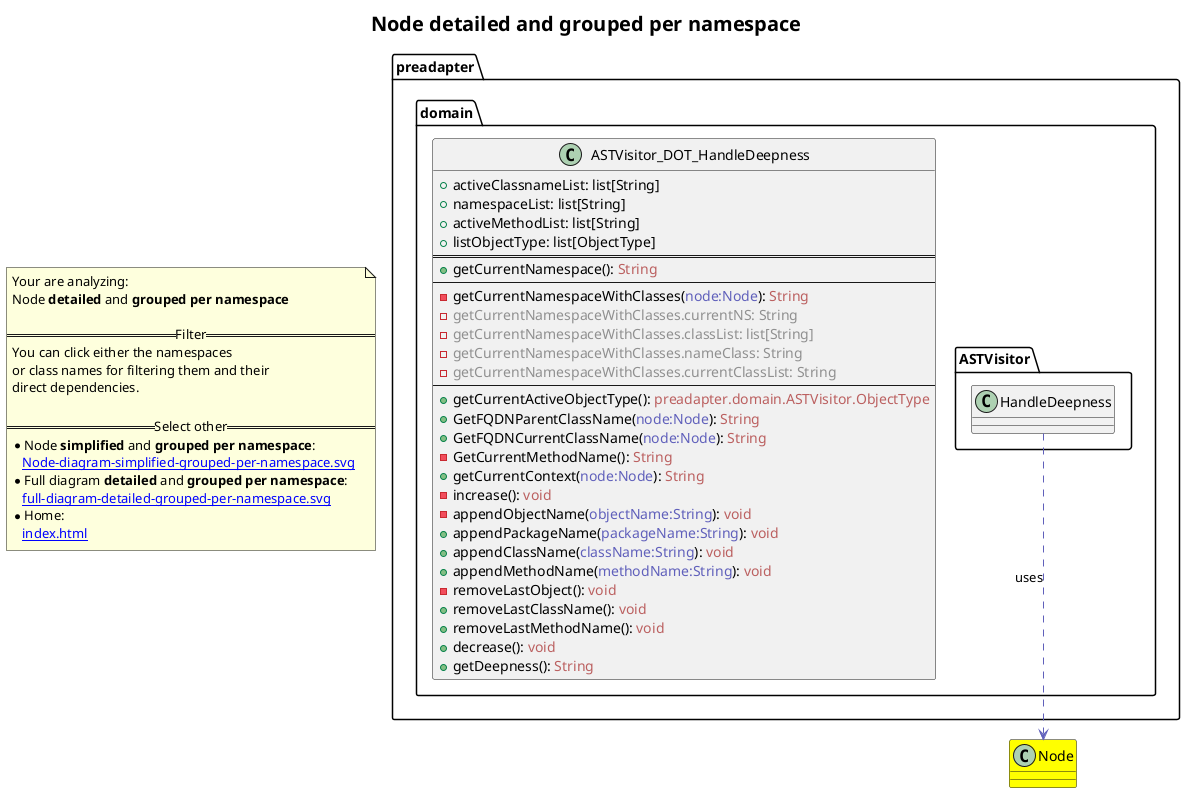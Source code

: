 @startuml
skinparam linetype ortho
title <size:20>Node **detailed** and **grouped per namespace**</size>
note "Your are analyzing:\nNode **detailed** and **grouped per namespace**\n\n==Filter==\nYou can click either the namespaces \nor class names for filtering them and their\ndirect dependencies.\n\n==Select other==\n* Node **simplified** and **grouped per namespace**:\n   [[Node-diagram-simplified-grouped-per-namespace.svg]]\n* Full diagram **detailed** and **grouped per namespace**:\n   [[full-diagram-detailed-grouped-per-namespace.svg]]\n* Home:\n   [[index.html]]" as FloatingNote
class Node [[Node-diagram-detailed-grouped-per-namespace.svg]] #yellow {
}
' Closing all previous_sub_namespace_list namespace None because file analysis is finished.
namespace preadapter [[preadapter-diagram-detailed-grouped-per-namespace.svg]] {
namespace preadapter.domain [[preadapter.domain-diagram-detailed-grouped-per-namespace.svg]] {
  class preadapter.domain.ASTVisitor_DOT_HandleDeepness [[preadapter.domain.ASTVisitor.HandleDeepness-diagram-detailed-grouped-per-namespace.svg]]  {
    + activeClassnameList: list[String]
    + namespaceList: list[String]
    + activeMethodList: list[String]
    + listObjectType: list[ObjectType]
==
    + getCurrentNamespace(<font color="6060BB"></font>): <font color="BB6060">String</font>
--
    - getCurrentNamespaceWithClasses(<font color="6060BB">node:Node</font>): <font color="BB6060">String</font>
    - <font color="909090">getCurrentNamespaceWithClasses.currentNS: String</font>
    - <font color="909090">getCurrentNamespaceWithClasses.classList: list[String]</font>
    - <font color="909090">getCurrentNamespaceWithClasses.nameClass: String</font>
    - <font color="909090">getCurrentNamespaceWithClasses.currentClassList: String</font>
--
    + getCurrentActiveObjectType(<font color="6060BB"></font>): <font color="BB6060">preadapter.domain.ASTVisitor.ObjectType</font>
    + GetFQDNParentClassName(<font color="6060BB">node:Node</font>): <font color="BB6060">String</font>
    + GetFQDNCurrentClassName(<font color="6060BB">node:Node</font>): <font color="BB6060">String</font>
    - GetCurrentMethodName(<font color="6060BB"></font>): <font color="BB6060">String</font>
    + getCurrentContext(<font color="6060BB">node:Node</font>): <font color="BB6060">String</font>
    - increase(<font color="6060BB"></font>): <font color="BB6060">void</font>
    - appendObjectName(<font color="6060BB">objectName:String</font>): <font color="BB6060">void</font>
    + appendPackageName(<font color="6060BB">packageName:String</font>): <font color="BB6060">void</font>
    + appendClassName(<font color="6060BB">className:String</font>): <font color="BB6060">void</font>
    + appendMethodName(<font color="6060BB">methodName:String</font>): <font color="BB6060">void</font>
    - removeLastObject(<font color="6060BB"></font>): <font color="BB6060">void</font>
    + removeLastClassName(<font color="6060BB"></font>): <font color="BB6060">void</font>
    + removeLastMethodName(<font color="6060BB"></font>): <font color="BB6060">void</font>
    + decrease(<font color="6060BB"></font>): <font color="BB6060">void</font>
    + getDeepness(<font color="6060BB"></font>): <font color="BB6060">String</font>
  }
'Compared namespace preadapter.domain [[preadapter.domain-diagram-detailed-grouped-per-namespace.svg]] { with last element of   }
' Closing all previous_sub_namespace_list namespace None because file analysis is finished.
' Closing namespace domain
}
' Closing namespace preadapter
}
 ' *************************************** 
 ' *************************************** 
 ' *************************************** 
' Class relations extracted from namespace:
' 
' Class relations extracted from namespace:
' preadapter.domain
preadapter.domain.ASTVisitor.HandleDeepness .[#6060BB].> Node  : uses 
@enduml